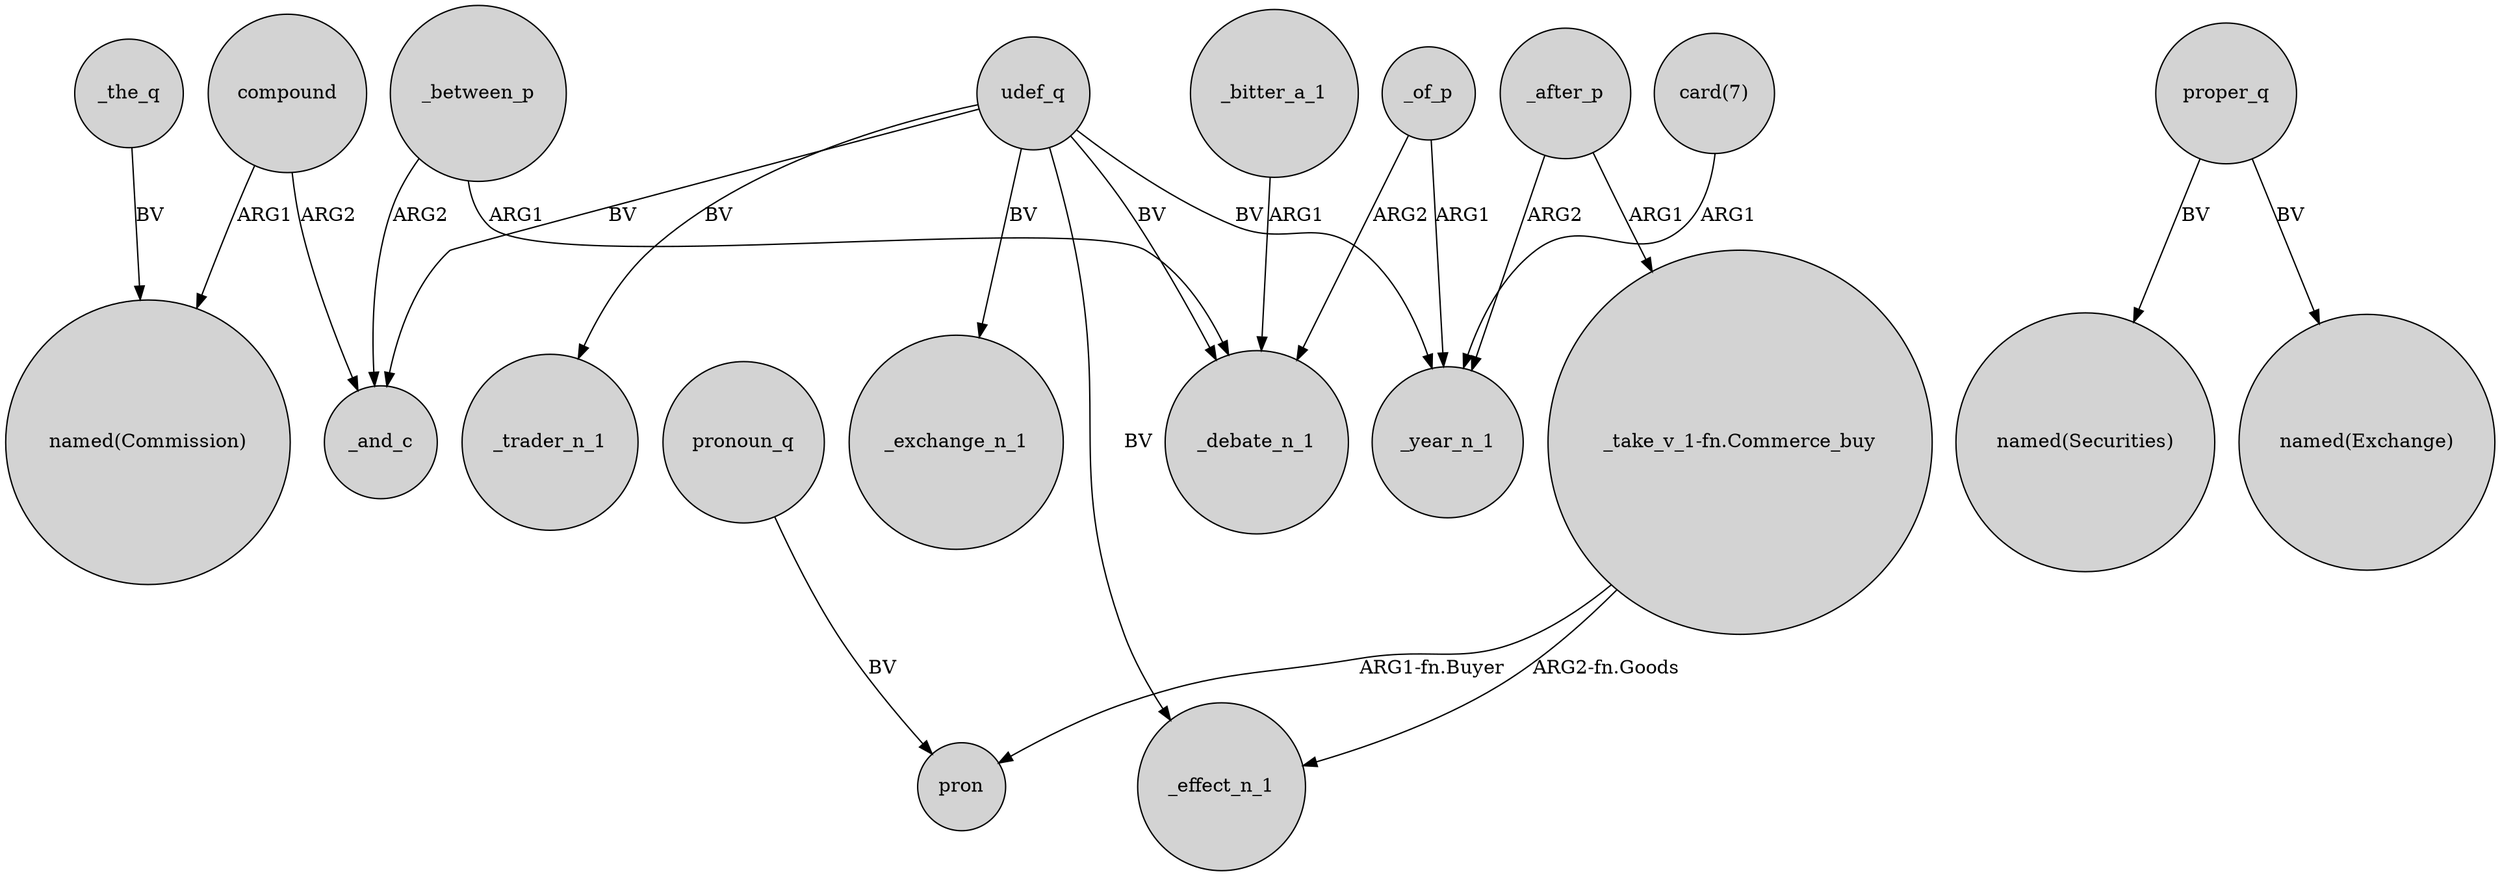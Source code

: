 digraph {
	node [shape=circle style=filled]
	compound -> "named(Commission)" [label=ARG1]
	proper_q -> "named(Securities)" [label=BV]
	_after_p -> "_take_v_1-fn.Commerce_buy" [label=ARG1]
	"_take_v_1-fn.Commerce_buy" -> pron [label="ARG1-fn.Buyer"]
	udef_q -> _exchange_n_1 [label=BV]
	udef_q -> _and_c [label=BV]
	proper_q -> "named(Exchange)" [label=BV]
	_after_p -> _year_n_1 [label=ARG2]
	compound -> _and_c [label=ARG2]
	"_take_v_1-fn.Commerce_buy" -> _effect_n_1 [label="ARG2-fn.Goods"]
	_the_q -> "named(Commission)" [label=BV]
	_bitter_a_1 -> _debate_n_1 [label=ARG1]
	pronoun_q -> pron [label=BV]
	udef_q -> _trader_n_1 [label=BV]
	_of_p -> _year_n_1 [label=ARG1]
	udef_q -> _debate_n_1 [label=BV]
	udef_q -> _effect_n_1 [label=BV]
	_of_p -> _debate_n_1 [label=ARG2]
	_between_p -> _debate_n_1 [label=ARG1]
	udef_q -> _year_n_1 [label=BV]
	"card(7)" -> _year_n_1 [label=ARG1]
	_between_p -> _and_c [label=ARG2]
}
